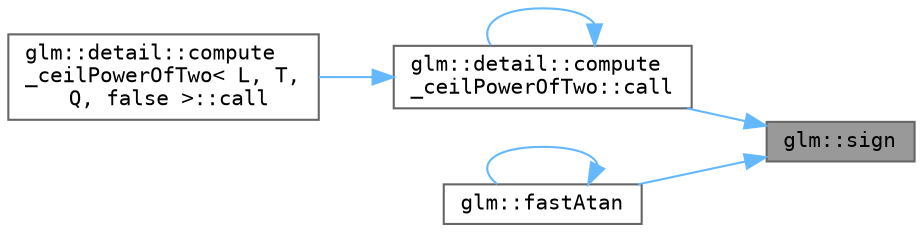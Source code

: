 digraph "glm::sign"
{
 // LATEX_PDF_SIZE
  bgcolor="transparent";
  edge [fontname=Terminal,fontsize=10,labelfontname=Helvetica,labelfontsize=10];
  node [fontname=Terminal,fontsize=10,shape=box,height=0.2,width=0.4];
  rankdir="RL";
  Node1 [label="glm::sign",height=0.2,width=0.4,color="gray40", fillcolor="grey60", style="filled", fontcolor="black",tooltip=" "];
  Node1 -> Node2 [dir="back",color="steelblue1",style="solid"];
  Node2 [label="glm::detail::compute\l_ceilPowerOfTwo::call",height=0.2,width=0.4,color="grey40", fillcolor="white", style="filled",URL="$structglm_1_1detail_1_1compute__ceil_power_of_two.html#a9e4af51a648751b37c161bbcec2a7e87",tooltip=" "];
  Node2 -> Node2 [dir="back",color="steelblue1",style="solid"];
  Node2 -> Node3 [dir="back",color="steelblue1",style="solid"];
  Node3 [label="glm::detail::compute\l_ceilPowerOfTwo\< L, T,\l Q, false \>::call",height=0.2,width=0.4,color="grey40", fillcolor="white", style="filled",URL="$structglm_1_1detail_1_1compute__ceil_power_of_two_3_01_l_00_01_t_00_01_q_00_01false_01_4.html#ab3de9487b2898dfd8dd5b630022050ae",tooltip=" "];
  Node1 -> Node4 [dir="back",color="steelblue1",style="solid"];
  Node4 [label="glm::fastAtan",height=0.2,width=0.4,color="grey40", fillcolor="white", style="filled",URL="$group__gtx__fast__trigonometry.html#ga8d197c6ef564f5e5d59af3b3f8adcc2c",tooltip=" "];
  Node4 -> Node4 [dir="back",color="steelblue1",style="solid"];
}
